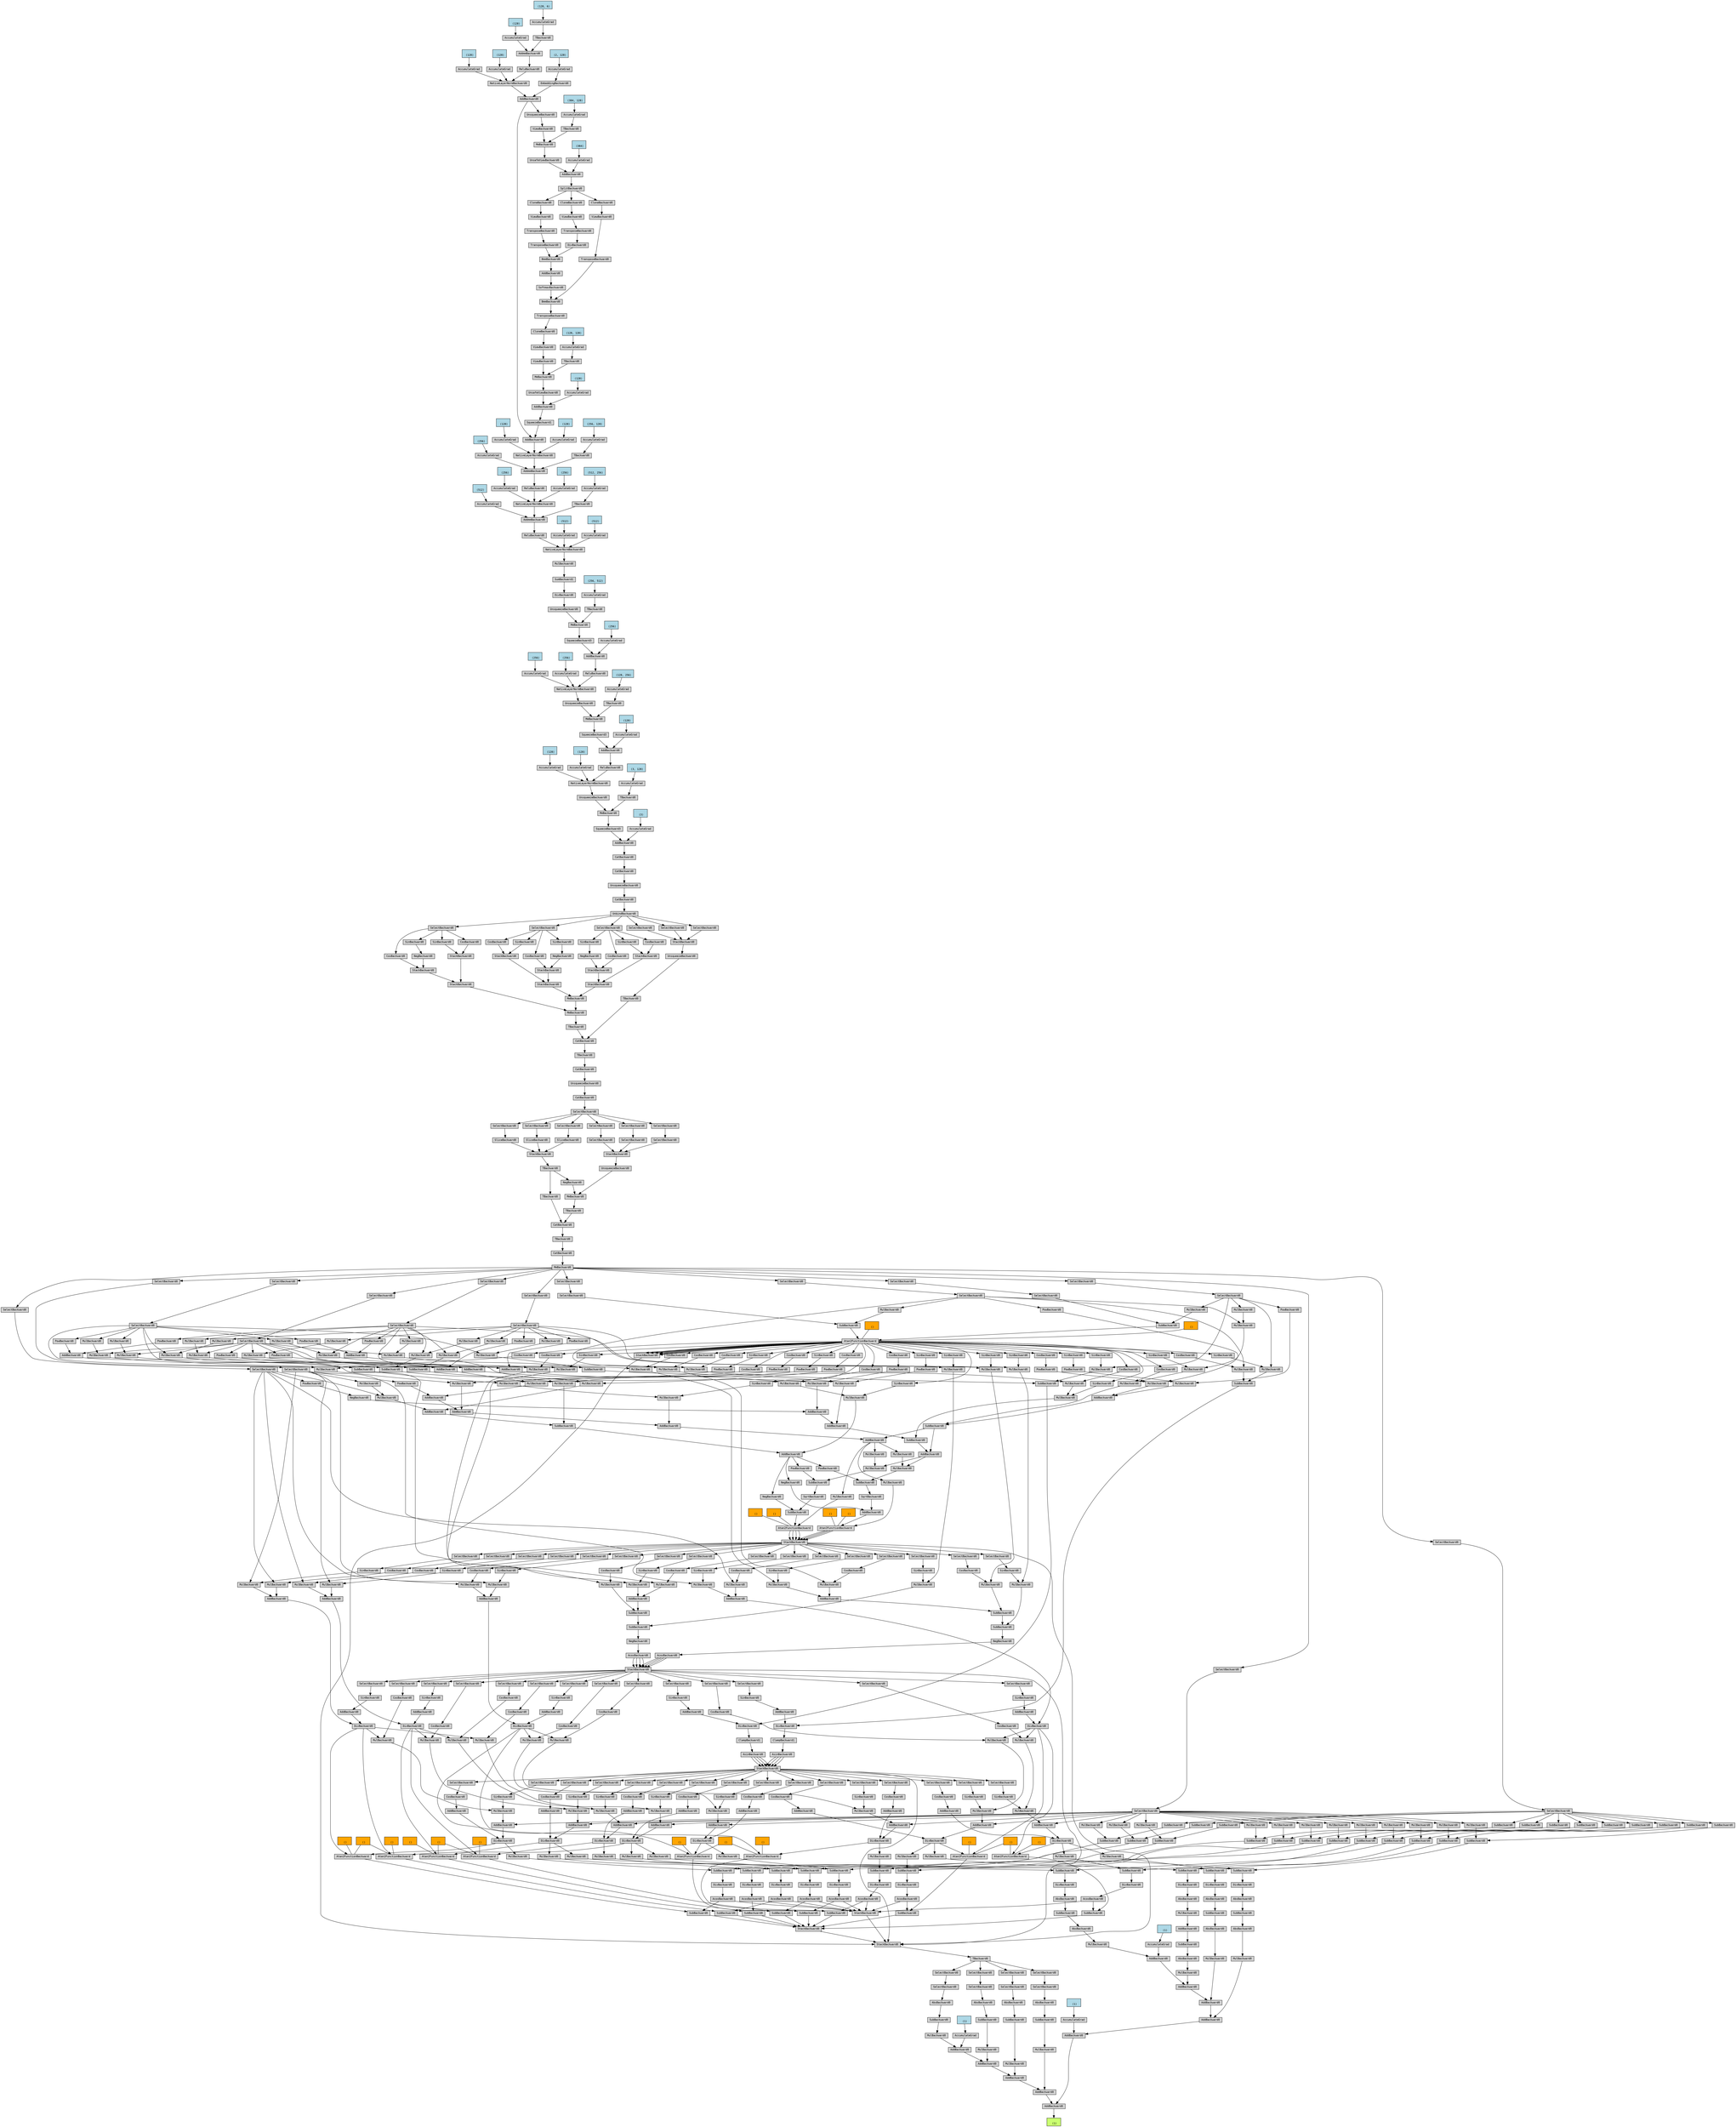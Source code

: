 digraph {
	graph [size="256.95,256.95"]
	node [align=left fontname=monospace fontsize=10 height=0.2 ranksep=0.1 shape=box style=filled]
	139918046494080 [label="
 (1)" fillcolor=darkolivegreen1]
	139918046192944 [label=AddBackward0]
	139918046190352 -> 139918046192944
	139918046190352 [label=AddBackward0]
	139918046192800 -> 139918046190352
	139918046486640 [label="
 (1)" fillcolor=lightblue]
	139918046486640 -> 139918046192800
	139918046192800 [label=AccumulateGrad]
	139918046192752 -> 139918046190352
	139918046192752 [label=AddBackward0]
	139918046192992 -> 139918046192752
	139918046192992 [label=AddBackward0]
	139918046190064 -> 139918046192992
	139918046190064 [label=AddBackward0]
	139918046190016 -> 139918046190064
	139918046190016 [label=AddBackward0]
	139918046189776 -> 139918046190016
	139918046483920 [label="
 (1)" fillcolor=lightblue]
	139918046483920 -> 139918046189776
	139918046189776 [label=AccumulateGrad]
	139918046189920 -> 139918046190016
	139918046189920 [label=MulBackward0]
	139918046189824 -> 139918046189920
	139918046189824 [label=AbsBackward0]
	139918046189632 -> 139918046189824
	139918046189632 [label=SubBackward0]
	139918046189536 -> 139918046189632
	139918046189536 [label=AbsBackward0]
	139918046189440 -> 139918046189536
	139918046189440 [label=DivBackward0]
	139918046190448 -> 139918046189440
	139918046190448 [label=SubBackward0]
	139918046191792 -> 139918046190448
	139918046191792 [label=SubBackward0]
	139918046193280 -> 139918046191792
	139918046193280 [label=SubBackward0]
	139918046194096 -> 139918046193280
	139918046194096 [label=SelectBackward0]
	139918046193808 -> 139918046194096
	139918046193808 [label=SelectBackward0]
	139918046194048 -> 139918046193808
	139918046194048 [label=MmBackward0]
	139918046194192 -> 139918046194048
	139918046194192 [label=CatBackward0]
	139918046194144 -> 139918046194192
	139918046194144 [label=TBackward0]
	139918046194240 -> 139918046194144
	139918046194240 [label=CatBackward0]
	139918046194336 -> 139918046194240
	139918046194336 [label=TBackward0]
	139918046194576 -> 139918046194336
	139918046194576 [label=TBackward0]
	139918046194624 -> 139918046194576
	139918046194624 [label=StackBackward0]
	139918046194768 -> 139918046194624
	139918046194768 [label=SliceBackward0]
	139918046195056 -> 139918046194768
	139918046195056 [label=SelectBackward0]
	139918046195104 -> 139918046195056
	139918046195104 [label=SelectBackward0]
	139918046195248 -> 139918046195104
	139918046195248 [label=CatBackward0]
	139918046195392 -> 139918046195248
	139918046195392 [label=UnsqueezeBackward0]
	139918046189296 -> 139918046195392
	139918046189296 [label=CatBackward0]
	139918046192272 -> 139918046189296
	139918046192272 [label=TBackward0]
	139918046192128 -> 139918046192272
	139918046192128 [label=CatBackward0]
	139918046190688 -> 139918046192128
	139918046190688 [label=TBackward0]
	139918046190880 -> 139918046190688
	139918046190880 [label=MmBackward0]
	139918046191984 -> 139918046190880
	139918046191984 [label=StackBackward0]
	139918046192176 -> 139918046191984
	139918046192176 [label=StackBackward0]
	139918046195488 -> 139918046192176
	139918046195488 [label=CosBackward0]
	139918046195632 -> 139918046195488
	139918046195632 [label=SelectBackward0]
	139918046195680 -> 139918046195632
	139918046195680 [label=UnbindBackward0]
	139918046195824 -> 139918046195680
	139918046195824 [label=CatBackward0]
	139918046195968 -> 139918046195824
	139918046195968 [label=UnsqueezeBackward0]
	139918046196160 -> 139918046195968
	139918046196160 [label=CatBackward0]
	139918046196208 -> 139918046196160
	139918046196208 [label=CatBackward0]
	139918046196400 -> 139918046196208
	139918046196400 [label=AddBackward0]
	139918046196496 -> 139918046196400
	139918046196496 [label=SqueezeBackward3]
	139918046196640 -> 139918046196496
	139918046196640 [label=MmBackward0]
	139918046196688 -> 139918046196640
	139918046196688 [label=UnsqueezeBackward0]
	139918046196928 -> 139918046196688
	139918046196928 [label=NativeLayerNormBackward0]
	139918046196976 -> 139918046196928
	139918046196976 [label=ReluBackward0]
	139918046197264 -> 139918046196976
	139918046197264 [label=AddBackward0]
	139918046197312 -> 139918046197264
	139918046197312 [label=SqueezeBackward3]
	139918046197552 -> 139918046197312
	139918046197552 [label=MmBackward0]
	139918046197600 -> 139918046197552
	139918046197600 [label=UnsqueezeBackward0]
	139918046197840 -> 139918046197600
	139918046197840 [label=NativeLayerNormBackward0]
	139918046197888 -> 139918046197840
	139918046197888 [label=ReluBackward0]
	139918046198176 -> 139918046197888
	139918046198176 [label=AddBackward0]
	139918046198224 -> 139918046198176
	139918046198224 [label=SqueezeBackward3]
	139918046198464 -> 139918046198224
	139918046198464 [label=MmBackward0]
	139918046198512 -> 139918046198464
	139918046198512 [label=UnsqueezeBackward0]
	139918046198752 -> 139918046198512
	139918046198752 [label=DivBackward0]
	139918046198800 -> 139918046198752
	139918046198800 [label=SumBackward1]
	139918046198992 -> 139918046198800
	139918046198992 [label=MulBackward0]
	139918046199040 -> 139918046198992
	139918046199040 [label=NativeLayerNormBackward0]
	139918046199232 -> 139918046199040
	139918046199232 [label=ReluBackward0]
	139918046199424 -> 139918046199232
	139918046199424 [label=AddmmBackward0]
	139918046199472 -> 139918046199424
	139918046291232 [label="
 (512)" fillcolor=lightblue]
	139918046291232 -> 139918046199472
	139918046199472 [label=AccumulateGrad]
	139918046199328 -> 139918046199424
	139918046199328 [label=NativeLayerNormBackward0]
	139918046199664 -> 139918046199328
	139918046199664 [label=ReluBackward0]
	139917943243056 -> 139918046199664
	139917943243056 [label=AddmmBackward0]
	139917943243152 -> 139917943243056
	139918046290912 [label="
 (256)" fillcolor=lightblue]
	139918046290912 -> 139917943243152
	139917943243152 [label=AccumulateGrad]
	139917943243104 -> 139917943243056
	139917943243104 [label=NativeLayerNormBackward0]
	139917943243248 -> 139917943243104
	139917943243248 [label=AddBackward0]
	139917943243584 -> 139917943243248
	139917943243584 [label=AddBackward0]
	139917943243728 -> 139917943243584
	139917943243728 [label=NativeLayerNormBackward0]
	139917943243872 -> 139917943243728
	139917943243872 [label=ReluBackward0]
	139917943244064 -> 139917943243872
	139917943244064 [label=AddmmBackward0]
	139917943244160 -> 139917943244064
	139918046288112 [label="
 (128)" fillcolor=lightblue]
	139918046288112 -> 139917943244160
	139917943244160 [label=AccumulateGrad]
	139917943244112 -> 139917943244064
	139917943244112 [label=TBackward0]
	139917943244208 -> 139917943244112
	139918046287872 [label="
 (128, 6)" fillcolor=lightblue]
	139918046287872 -> 139917943244208
	139917943244208 [label=AccumulateGrad]
	139917943243824 -> 139917943243728
	139918046288752 [label="
 (128)" fillcolor=lightblue]
	139918046288752 -> 139917943243824
	139917943243824 [label=AccumulateGrad]
	139917943243776 -> 139917943243728
	139918046288912 [label="
 (128)" fillcolor=lightblue]
	139918046288912 -> 139917943243776
	139917943243776 [label=AccumulateGrad]
	139917943243680 -> 139917943243584
	139917943243680 [label=EmbeddingBackward0]
	139917943243968 -> 139917943243680
	139918046289392 [label="
 (2, 128)" fillcolor=lightblue]
	139918046289392 -> 139917943243968
	139917943243968 [label=AccumulateGrad]
	139917943243536 -> 139917943243248
	139917943243536 [label=SqueezeBackward1]
	139917943244496 -> 139917943243536
	139917943244496 [label=AddBackward0]
	139917943243920 -> 139917943244496
	139917943243920 [label=UnsafeViewBackward0]
	139917943244544 -> 139917943243920
	139917943244544 [label=MmBackward0]
	139917943244640 -> 139917943244544
	139917943244640 [label=ViewBackward0]
	139917943244784 -> 139917943244640
	139917943244784 [label=ViewBackward0]
	139917943244880 -> 139917943244784
	139917943244880 [label=CloneBackward0]
	139917943244976 -> 139917943244880
	139917943244976 [label=TransposeBackward0]
	139917943245024 -> 139917943244976
	139917943245024 [label=BmmBackward0]
	139917943245168 -> 139917943245024
	139917943245168 [label=SoftmaxBackward0]
	139917943245408 -> 139917943245168
	139917943245408 [label=AddBackward0]
	139917943245456 -> 139917943245408
	139917943245456 [label=BmmBackward0]
	139917943245648 -> 139917943245456
	139917943245648 [label=DivBackward0]
	139917943245792 -> 139917943245648
	139917943245792 [label=TransposeBackward0]
	139917943245888 -> 139917943245792
	139917943245888 [label=ViewBackward0]
	139917943245936 -> 139917943245888
	139917943245936 [label=CloneBackward0]
	139917943246080 -> 139917943245936
	139917943246080 [label=SplitBackward0]
	139917943246224 -> 139917943246080
	139917943246224 [label=AddBackward0]
	139917943246368 -> 139917943246224
	139917943246368 [label=UnsafeViewBackward0]
	139917943246608 -> 139917943246368
	139917943246608 [label=MmBackward0]
	139917943246656 -> 139917943246608
	139917943246656 [label=ViewBackward0]
	139917943246896 -> 139917943246656
	139917943246896 [label=UnsqueezeBackward0]
	139917943243584 -> 139917943246896
	139917943246512 -> 139917943246608
	139917943246512 [label=TBackward0]
	139917943246800 -> 139917943246512
	139918046290432 [label="
 (384, 128)" fillcolor=lightblue]
	139918046290432 -> 139917943246800
	139917943246800 [label=AccumulateGrad]
	139917943246320 -> 139917943246224
	139918046290592 [label="
 (384)" fillcolor=lightblue]
	139918046290592 -> 139917943246320
	139917943246320 [label=AccumulateGrad]
	139917943245600 -> 139917943245456
	139917943245600 [label=TransposeBackward0]
	139917943245696 -> 139917943245600
	139917943245696 [label=TransposeBackward0]
	139917943246176 -> 139917943245696
	139917943246176 [label=ViewBackward0]
	139917943246944 -> 139917943246176
	139917943246944 [label=CloneBackward0]
	139917943246080 -> 139917943246944
	139917943245120 -> 139917943245024
	139917943245120 [label=TransposeBackward0]
	139917943245552 -> 139917943245120
	139917943245552 [label=ViewBackward0]
	139917943246032 -> 139917943245552
	139917943246032 [label=CloneBackward0]
	139917943246080 -> 139917943246032
	139917943244592 -> 139917943244544
	139917943244592 [label=TBackward0]
	139917943244928 -> 139917943244592
	139918047656624 [label="
 (128, 128)" fillcolor=lightblue]
	139918047656624 -> 139917943244928
	139917943244928 [label=AccumulateGrad]
	139917943244304 -> 139917943244496
	139918046290512 [label="
 (128)" fillcolor=lightblue]
	139918046290512 -> 139917943244304
	139917943244304 [label=AccumulateGrad]
	139917943243344 -> 139917943243104
	139918046286752 [label="
 (128)" fillcolor=lightblue]
	139918046286752 -> 139917943243344
	139917943243344 [label=AccumulateGrad]
	139917943243392 -> 139917943243104
	139918046283152 [label="
 (128)" fillcolor=lightblue]
	139918046283152 -> 139917943243392
	139917943243392 [label=AccumulateGrad]
	139917943242960 -> 139917943243056
	139917943242960 [label=TBackward0]
	139917943244016 -> 139917943242960
	139918046290832 [label="
 (256, 128)" fillcolor=lightblue]
	139918046290832 -> 139917943244016
	139917943244016 [label=AccumulateGrad]
	139917943242816 -> 139918046199328
	139918046290992 [label="
 (256)" fillcolor=lightblue]
	139918046290992 -> 139917943242816
	139917943242816 [label=AccumulateGrad]
	139917943242864 -> 139918046199328
	139918046291072 [label="
 (256)" fillcolor=lightblue]
	139918046291072 -> 139917943242864
	139917943242864 [label=AccumulateGrad]
	139918046199568 -> 139918046199424
	139918046199568 [label=TBackward0]
	139917943243200 -> 139918046199568
	139918046291152 [label="
 (512, 256)" fillcolor=lightblue]
	139918046291152 -> 139917943243200
	139917943243200 [label=AccumulateGrad]
	139918046199184 -> 139918046199040
	139918046291312 [label="
 (512)" fillcolor=lightblue]
	139918046291312 -> 139918046199184
	139918046199184 [label=AccumulateGrad]
	139918046199136 -> 139918046199040
	139918046291392 [label="
 (512)" fillcolor=lightblue]
	139918046291392 -> 139918046199136
	139918046199136 [label=AccumulateGrad]
	139918046198368 -> 139918046198464
	139918046198368 [label=TBackward0]
	139918046198944 -> 139918046198368
	139918047033072 [label="
 (256, 512)" fillcolor=lightblue]
	139918047033072 -> 139918046198944
	139918046198944 [label=AccumulateGrad]
	139918046198080 -> 139918046198176
	139918046290752 [label="
 (256)" fillcolor=lightblue]
	139918046290752 -> 139918046198080
	139918046198080 [label=AccumulateGrad]
	139918046197744 -> 139918046197840
	139918046291472 [label="
 (256)" fillcolor=lightblue]
	139918046291472 -> 139918046197744
	139918046197744 [label=AccumulateGrad]
	139918046197984 -> 139918046197840
	139918046291552 [label="
 (256)" fillcolor=lightblue]
	139918046291552 -> 139918046197984
	139918046197984 [label=AccumulateGrad]
	139918046197456 -> 139918046197552
	139918046197456 [label=TBackward0]
	139918046198128 -> 139918046197456
	139918046291632 [label="
 (128, 256)" fillcolor=lightblue]
	139918046291632 -> 139918046198128
	139918046198128 [label=AccumulateGrad]
	139918046197168 -> 139918046197264
	139918046291712 [label="
 (128)" fillcolor=lightblue]
	139918046291712 -> 139918046197168
	139918046197168 [label=AccumulateGrad]
	139918046196832 -> 139918046196928
	139918046291792 [label="
 (128)" fillcolor=lightblue]
	139918046291792 -> 139918046196832
	139918046196832 [label=AccumulateGrad]
	139918046197072 -> 139918046196928
	139918046291872 [label="
 (128)" fillcolor=lightblue]
	139918046291872 -> 139918046197072
	139918046197072 [label=AccumulateGrad]
	139918046196544 -> 139918046196640
	139918046196544 [label=TBackward0]
	139918046197216 -> 139918046196544
	139918046291952 [label="
 (3, 128)" fillcolor=lightblue]
	139918046291952 -> 139918046197216
	139918046197216 [label=AccumulateGrad]
	139918046196448 -> 139918046196400
	139918046292032 [label="
 (3)" fillcolor=lightblue]
	139918046292032 -> 139918046196448
	139918046196448 [label=AccumulateGrad]
	139918046191024 -> 139918046192176
	139918046191024 [label=NegBackward0]
	139918046195776 -> 139918046191024
	139918046195776 [label=SinBackward0]
	139918046195632 -> 139918046195776
	139918046192032 -> 139918046191984
	139918046192032 [label=StackBackward0]
	139918046196112 -> 139918046192032
	139918046196112 [label=SinBackward0]
	139918046195632 -> 139918046196112
	139918046195536 -> 139918046192032
	139918046195536 [label=CosBackward0]
	139918046195632 -> 139918046195536
	139918046190976 -> 139918046190880
	139918046190976 [label=MmBackward0]
	139918046195920 -> 139918046190976
	139918046195920 [label=StackBackward0]
	139918046196352 -> 139918046195920
	139918046196352 [label=StackBackward0]
	139918046196784 -> 139918046196352
	139918046196784 [label=CosBackward0]
	139918046197408 -> 139918046196784
	139918046197408 [label=SelectBackward0]
	139918046195680 -> 139918046197408
	139918046197120 -> 139918046196352
	139918046197120 [label=SinBackward0]
	139918046197408 -> 139918046197120
	139918046196064 -> 139918046195920
	139918046196064 [label=StackBackward0]
	139918046197696 -> 139918046196064
	139918046197696 [label=NegBackward0]
	139918046197504 -> 139918046197696
	139918046197504 [label=SinBackward0]
	139918046197408 -> 139918046197504
	139918046196880 -> 139918046196064
	139918046196880 [label=CosBackward0]
	139918046197408 -> 139918046196880
	139918046192080 -> 139918046190976
	139918046192080 [label=StackBackward0]
	139918046198656 -> 139918046192080
	139918046198656 [label=StackBackward0]
	139918046198032 -> 139918046198656
	139918046198032 [label=CosBackward0]
	139918046198416 -> 139918046198032
	139918046198416 [label=SelectBackward0]
	139918046195680 -> 139918046198416
	139918046196592 -> 139918046198656
	139918046196592 [label=NegBackward0]
	139918046199280 -> 139918046196592
	139918046199280 [label=SinBackward0]
	139918046198416 -> 139918046199280
	139918046196304 -> 139918046192080
	139918046196304 [label=StackBackward0]
	139918046198704 -> 139918046196304
	139918046198704 [label=SinBackward0]
	139918046198416 -> 139918046198704
	139918046198896 -> 139918046196304
	139918046198896 [label=CosBackward0]
	139918046198416 -> 139918046198896
	139918046192224 -> 139918046192128
	139918046192224 [label=TBackward0]
	139918046191840 -> 139918046192224
	139918046191840 [label=UnsqueezeBackward0]
	139918046198320 -> 139918046191840
	139918046198320 [label=StackBackward0]
	139918046198608 -> 139918046198320
	139918046198608 [label=SelectBackward0]
	139918046195680 -> 139918046198608
	139918046197792 -> 139918046198320
	139918046197792 [label=SelectBackward0]
	139918046195680 -> 139918046197792
	139918046190736 -> 139918046198320
	139918046190736 [label=SelectBackward0]
	139918046195680 -> 139918046190736
	139918046194720 -> 139918046194624
	139918046194720 [label=SliceBackward0]
	139918046195200 -> 139918046194720
	139918046195200 [label=SelectBackward0]
	139918046195104 -> 139918046195200
	139918046194864 -> 139918046194624
	139918046194864 [label=SliceBackward0]
	139918046195344 -> 139918046194864
	139918046195344 [label=SelectBackward0]
	139918046195104 -> 139918046195344
	139918046193376 -> 139918046194240
	139918046193376 [label=TBackward0]
	139918046194912 -> 139918046193376
	139918046194912 [label=MmBackward0]
	139918046192416 -> 139918046194912
	139918046192416 [label=NegBackward0]
	139918046194576 -> 139918046192416
	139918046189248 -> 139918046194912
	139918046189248 [label=UnsqueezeBackward0]
	139918046195008 -> 139918046189248
	139918046195008 [label=StackBackward0]
	139918046191888 -> 139918046195008
	139918046191888 [label=SelectBackward0]
	139918046199616 -> 139918046191888
	139918046199616 [label=SelectBackward0]
	139918046195104 -> 139918046199616
	139918046189200 -> 139918046195008
	139918046189200 [label=SelectBackward0]
	139918046199376 -> 139918046189200
	139918046199376 [label=SelectBackward0]
	139918046195104 -> 139918046199376
	139918046190832 -> 139918046195008
	139918046190832 [label=SelectBackward0]
	139917943244832 -> 139918046190832
	139917943244832 [label=SelectBackward0]
	139918046195104 -> 139917943244832
	139918046190640 -> 139918046191792
	139918046190640 [label=MulBackward0]
	139918046193760 -> 139918046190640
	139918046193760 [label=SelectBackward0]
	139918046193952 -> 139918046193760
	139918046193952 [label=SelectBackward0]
	139918046194048 -> 139918046193952
	139918046192320 -> 139918046190448
	139918046192320 [label=MulBackward0]
	139918046194000 -> 139918046192320
	139918046194000 [label=DivBackward0]
	139918046194288 -> 139918046194000
	139918046194288 [label=AddBackward0]
	139918046193760 -> 139918046194288
	139918046194528 -> 139918046194288
	139918046194528 [label=MulBackward0]
	139918046195584 -> 139918046194528
	139918046195584 [label=MulBackward0]
	139917943243488 -> 139918046195584
	139917943243488 [label=DivBackward0]
	139917943244448 -> 139917943243488
	139917943244448 [label=AddBackward0]
	139917943244736 -> 139917943244448
	139917943244736 [label=MulBackward0]
	139917943246560 -> 139917943244736
	139917943246560 [label=SelectBackward0]
	139917943246752 -> 139917943246560
	139917943246752 [label=SelectBackward0]
	139918046194048 -> 139917943246752
	139917943245840 -> 139917943244736
	139917943245840 [label=CosBackward0]
	139917943245744 -> 139917943245840
	139917943245744 [label=SelectBackward0]
	139917943247136 -> 139917943245744
	139917943247136 [label=StackBackward0]
	139918048586832 -> 139917943247136
	139918048586832 [label=Atan2FunctionBackward]
	139917943247280 -> 139918048586832
	139917943247280 [label=AddBackward0]
	139917943247424 -> 139917943247280
	139917943247424 [label=NegBackward0]
	139917943247568 -> 139917943247424
	139917943247568 [label=AddBackward0]
	139917943247664 -> 139917943247568
	139917943247664 [label=SubBackward0]
	139917943247808 -> 139917943247664
	139917943247808 [label=AddBackward0]
	139917943247952 -> 139917943247808
	139917943247952 [label=MulBackward0]
	139917943248096 -> 139917943247952
	139917943248096 [label=MulBackward0]
	139917943248192 -> 139917943248096
	139917943248192 [label=SelectBackward0]
	139917943248288 -> 139917943248192
	139917943248288 [label=SelectBackward0]
	139918046194048 -> 139917943248288
	139917943246560 -> 139917943247952
	139917943247904 -> 139917943247808
	139917943247904 [label=MulBackward0]
	139917943248240 -> 139917943247904
	139917943248240 [label=SubBackward0]
	139917943248000 -> 139917943248240
	139917943248000 [label=MulBackward0]
	139917943248528 -> 139917943248000
	139917943248528 [label=MulBackward0]
	139917943248672 -> 139917943248528
	139917943248672 [label=SelectBackward0]
	139917943248768 -> 139917943248672
	139917943248768 [label=SelectBackward0]
	139918046194048 -> 139917943248768
	139917943248480 -> 139917943248000
	139917943248480 [label=SelectBackward0]
	139917943248864 -> 139917943248480
	139917943248864 [label=SelectBackward0]
	139918046194048 -> 139917943248864
	139917943248336 -> 139917943248240
	139917943248336 [label=MulBackward0]
	139917943248576 -> 139917943248336
	139917943248576 [label=MulBackward0]
	139917943248912 -> 139917943248576
	139917943248912 [label=SelectBackward0]
	139917943249008 -> 139917943248912
	139917943249008 [label=SelectBackward0]
	139918046194048 -> 139917943249008
	139917943248720 -> 139917943248336
	139917943248720 [label=SelectBackward0]
	139917943249104 -> 139917943248720
	139917943249104 [label=SelectBackward0]
	139918046194048 -> 139917943249104
	139917943248144 -> 139917943247904
	139917943248144 [label=PowBackward0]
	139917943248960 -> 139917943248144
	139917943248960 [label=CosBackward0]
	139918048586592 -> 139917943248960
	139918048586592 [label=Atan2FunctionBackward]
	139917943248624 -> 139918048586592
	139917943248624 [label=SubBackward0]
	139917943249248 -> 139917943248624
	139917943249248 [label=SelectBackward0]
	139917943249392 -> 139917943249248
	139917943249392 [label=SelectBackward0]
	139918046194048 -> 139917943249392
	139917943249200 -> 139917943248624
	139917943249200 [label=MulBackward0]
	139917943249440 -> 139917943249200
	139917943249440 [label=SelectBackward0]
	139917943249536 -> 139917943249440
	139917943249536 [label=SelectBackward0]
	139918046194048 -> 139917943249536
	139917943248384 -> 139918048586592
	139917943248384 [label=SubBackward0]
	139917943249296 -> 139917943248384
	139917943249296 [label=SelectBackward0]
	139917943249344 -> 139917943249296
	139917943249344 [label=SelectBackward0]
	139918046194048 -> 139917943249344
	139917943249488 -> 139917943248384
	139917943249488 [label=MulBackward0]
	139917943249680 -> 139917943249488
	139917943249680 [label=SelectBackward0]
	139917943249776 -> 139917943249680
	139917943249776 [label=SelectBackward0]
	139918046194048 -> 139917943249776
	139918046488640 -> 139918048586592 [dir=none]
	139918046488640 [label="
 ()" fillcolor=orange]
	139918046488480 -> 139918048586592 [dir=none]
	139918046488480 [label="
 ()" fillcolor=orange]
	139917943247760 -> 139917943247664
	139917943247760 [label=MulBackward0]
	139917943248432 -> 139917943247760
	139917943248432 [label=SubBackward0]
	139917943249152 -> 139917943248432
	139917943249152 [label=MulBackward0]
	139917943249872 -> 139917943249152
	139917943249872 [label=MulBackward0]
	139917943248672 -> 139917943249872
	139917943248480 -> 139917943249152
	139917943248816 -> 139917943248432
	139917943248816 [label=MulBackward0]
	139917943249824 -> 139917943248816
	139917943249824 [label=MulBackward0]
	139917943248912 -> 139917943249824
	139917943248720 -> 139917943248816
	139917943248048 -> 139917943247760
	139917943248048 [label=PowBackward0]
	139917943249920 -> 139917943248048
	139917943249920 [label=SinBackward0]
	139918048586592 -> 139917943249920
	139917943247616 -> 139917943247568
	139917943247616 [label=MulBackward0]
	139917943249584 -> 139917943247616
	139917943249584 [label=MulBackward0]
	139917943249056 -> 139917943249584
	139917943249056 [label=AddBackward0]
	139917943250064 -> 139917943249056
	139917943250064 [label=MulBackward0]
	139917943250208 -> 139917943250064
	139917943250208 [label=MulBackward0]
	139917943248672 -> 139917943250208
	139917943248720 -> 139917943250064
	139917943250016 -> 139917943249056
	139917943250016 [label=MulBackward0]
	139917943250256 -> 139917943250016
	139917943250256 [label=MulBackward0]
	139917943248912 -> 139917943250256
	139917943248480 -> 139917943250016
	139917943249728 -> 139917943249584
	139917943249728 [label=CosBackward0]
	139918048586592 -> 139917943249728
	139917943247856 -> 139917943247616
	139917943247856 [label=SinBackward0]
	139918048586592 -> 139917943247856
	139917943247376 -> 139917943247280
	139917943247376 [label=SqrtBackward0]
	139917943247712 -> 139917943247376
	139917943247712 [label=SubBackward0]
	139917943250352 -> 139917943247712
	139917943250352 [label=PowBackward0]
	139917943247568 -> 139917943250352
	139917943250304 -> 139917943247712
	139917943250304 [label=MulBackward0]
	139917943249632 -> 139917943250304
	139917943249632 [label=MulBackward0]
	139917943250448 -> 139917943249632
	139917943250448 [label=AddBackward0]
	139917943250544 -> 139917943250448
	139917943250544 [label=AddBackward0]
	139917943250688 -> 139917943250544
	139917943250688 [label=AddBackward0]
	139917943250832 -> 139917943250688
	139917943250832 [label=AddBackward0]
	139917943250976 -> 139917943250832
	139917943250976 [label=PowBackward0]
	139917943248192 -> 139917943250976
	139917943250928 -> 139917943250832
	139917943250928 [label=MulBackward0]
	139917943251024 -> 139917943250928
	139917943251024 [label=AddBackward0]
	139917943251264 -> 139917943251024
	139917943251264 [label=PowBackward0]
	139917943248672 -> 139917943251264
	139917943251216 -> 139917943251024
	139917943251216 [label=PowBackward0]
	139917943248720 -> 139917943251216
	139917943251072 -> 139917943250928
	139917943251072 [label=PowBackward0]
	139917943251360 -> 139917943251072
	139917943251360 [label=CosBackward0]
	139918048586592 -> 139917943251360
	139917943250784 -> 139917943250688
	139917943250784 [label=MulBackward0]
	139917943251312 -> 139917943250784
	139917943251312 [label=AddBackward0]
	139917943251168 -> 139917943251312
	139917943251168 [label=PowBackward0]
	139917943248912 -> 139917943251168
	139917943251408 -> 139917943251312
	139917943251408 [label=PowBackward0]
	139917943248480 -> 139917943251408
	139917943251120 -> 139917943250784
	139917943251120 [label=PowBackward0]
	139917943251552 -> 139917943251120
	139917943251552 [label=SinBackward0]
	139918048586592 -> 139917943251552
	139917943250640 -> 139917943250544
	139917943250640 [label=MulBackward0]
	139917943251504 -> 139917943250640
	139917943251504 [label=MulBackward0]
	139917943251456 -> 139917943251504
	139917943251456 [label=SubBackward0]
	139917943251792 -> 139917943251456
	139917943251792 [label=MulBackward0]
	139917943251936 -> 139917943251792
	139917943251936 [label=MulBackward0]
	139917943248672 -> 139917943251936
	139917943248912 -> 139917943251792
	139917943251744 -> 139917943251456
	139917943251744 [label=MulBackward0]
	139917943251984 -> 139917943251744
	139917943251984 [label=MulBackward0]
	139917943248480 -> 139917943251984
	139917943248720 -> 139917943251744
	139917943251600 -> 139917943251504
	139917943251600 [label=CosBackward0]
	139918048586592 -> 139917943251600
	139917943250880 -> 139917943250640
	139917943250880 [label=SinBackward0]
	139918048586592 -> 139917943250880
	139917943250496 -> 139917943250448
	139917943250496 [label=SubBackward0]
	139917943252032 -> 139917943250496
	139917943252032 [label=AddBackward0]
	139917943251696 -> 139917943252032
	139917943251696 [label=MulBackward0]
	139917943252128 -> 139917943251696
	139917943252128 [label=PowBackward0]
	139917943249440 -> 139917943252128
	139917943251888 -> 139917943251696
	139917943251888 [label=PowBackward0]
	139917943252176 -> 139917943251888
	139917943252176 [label=CosBackward0]
	139918048586592 -> 139917943252176
	139917943251648 -> 139917943252032
	139917943251648 [label=MulBackward0]
	139917943252368 -> 139917943251648
	139917943252368 [label=PowBackward0]
	139917943249680 -> 139917943252368
	139917943252224 -> 139917943251648
	139917943252224 [label=PowBackward0]
	139917943252320 -> 139917943252224
	139917943252320 [label=SinBackward0]
	139918048586592 -> 139917943252320
	139917943250736 -> 139917943250496
	139917943250736 [label=MulBackward0]
	139917943252272 -> 139917943250736
	139917943252272 [label=MulBackward0]
	139917943252416 -> 139917943252272
	139917943252416 [label=MulBackward0]
	139917943252656 -> 139917943252416
	139917943252656 [label=MulBackward0]
	139917943249680 -> 139917943252656
	139917943249440 -> 139917943252416
	139917943252464 -> 139917943252272
	139917943252464 [label=SinBackward0]
	139918048586592 -> 139917943252464
	139917943251840 -> 139917943250736
	139917943251840 [label=CosBackward0]
	139918048586592 -> 139917943251840
	139917943249968 -> 139917943250304
	139917943249968 [label=AddBackward0]
	139917943250592 -> 139917943249968
	139917943250592 [label=SubBackward0]
	139917943252752 -> 139917943250592
	139917943252752 [label=AddBackward0]
	139917943252608 -> 139917943252752
	139917943252608 [label=AddBackward0]
	139917943252848 -> 139917943252608
	139917943252848 [label=NegBackward0]
	139917943252992 -> 139917943252848
	139917943252992 [label=PowBackward0]
	139917943246560 -> 139917943252992
	139917943252800 -> 139917943252608
	139917943252800 [label=MulBackward0]
	139917943253040 -> 139917943252800
	139917943253040 [label=AddBackward0]
	139917943253184 -> 139917943253040
	139917943253184 [label=PowBackward0]
	139917943248912 -> 139917943253184
	139917943253136 -> 139917943253040
	139917943253136 [label=PowBackward0]
	139917943248480 -> 139917943253136
	139917943253088 -> 139917943252800
	139917943253088 [label=PowBackward0]
	139917943253280 -> 139917943253088
	139917943253280 [label=CosBackward0]
	139918048586592 -> 139917943253280
	139917943252512 -> 139917943252752
	139917943252512 [label=MulBackward0]
	139917943253232 -> 139917943252512
	139917943253232 [label=AddBackward0]
	139917943252896 -> 139917943253232
	139917943252896 [label=PowBackward0]
	139917943248672 -> 139917943252896
	139917943253328 -> 139917943253232
	139917943253328 [label=PowBackward0]
	139917943248720 -> 139917943253328
	139917943252944 -> 139917943252512
	139917943252944 [label=PowBackward0]
	139917943253472 -> 139917943252944
	139917943253472 [label=SinBackward0]
	139918048586592 -> 139917943253472
	139917943252080 -> 139917943250592
	139917943252080 [label=MulBackward0]
	139917943253424 -> 139917943252080
	139917943253424 [label=MulBackward0]
	139917943253376 -> 139917943253424
	139917943253376 [label=SubBackward0]
	139917943253712 -> 139917943253376
	139917943253712 [label=MulBackward0]
	139917943253856 -> 139917943253712
	139917943253856 [label=MulBackward0]
	139917943248672 -> 139917943253856
	139917943248912 -> 139917943253712
	139917943253664 -> 139917943253376
	139917943253664 [label=MulBackward0]
	139917943253904 -> 139917943253664
	139917943253904 [label=MulBackward0]
	139917943248480 -> 139917943253904
	139917943248720 -> 139917943253664
	139917943253520 -> 139917943253424
	139917943253520 [label=CosBackward0]
	139918048586592 -> 139917943253520
	139917943252560 -> 139917943252080
	139917943252560 [label=SinBackward0]
	139918048586592 -> 139917943252560
	139917943250496 -> 139917943249968
	139917943245360 -> 139918048586832
	139917943245360 [label=MulBackward0]
	139917943250448 -> 139917943245360
	139918046493520 -> 139918048586832 [dir=none]
	139918046493520 [label="
 ()" fillcolor=orange]
	139918046493840 -> 139918048586832 [dir=none]
	139918046493840 [label="
 ()" fillcolor=orange]
	139918048587072 -> 139917943247136
	139918048587072 [label=Atan2FunctionBackward]
	139917943247472 -> 139918048587072
	139917943247472 [label=SubBackward0]
	139917943250160 -> 139917943247472
	139917943250160 [label=NegBackward0]
	139917943247568 -> 139917943250160
	139917943250112 -> 139917943247472
	139917943250112 [label=SqrtBackward0]
	139917943250400 -> 139917943250112
	139917943250400 [label=SubBackward0]
	139917943253568 -> 139917943250400
	139917943253568 [label=PowBackward0]
	139917943247568 -> 139917943253568
	139917943254000 -> 139917943250400
	139917943254000 [label=MulBackward0]
	139917943253616 -> 139917943254000
	139917943253616 [label=MulBackward0]
	139917943250448 -> 139917943253616
	139917943249968 -> 139917943254000
	139917943247520 -> 139918048587072
	139917943247520 [label=MulBackward0]
	139917943250448 -> 139917943247520
	139918046493920 -> 139918048587072 [dir=none]
	139918046493920 [label="
 ()" fillcolor=orange]
	139918046494240 -> 139918048587072 [dir=none]
	139918046494240 [label="
 ()" fillcolor=orange]
	139918048586832 -> 139917943247136
	139918048587072 -> 139917943247136
	139918048586832 -> 139917943247136
	139918048587072 -> 139917943247136
	139918048586832 -> 139917943247136
	139918048587072 -> 139917943247136
	139917943244688 -> 139917943244448
	139917943244688 [label=MulBackward0]
	139917943248192 -> 139917943244688
	139917943246464 -> 139917943244688
	139917943246464 [label=SinBackward0]
	139917943246848 -> 139917943246464
	139917943246848 [label=SelectBackward0]
	139917943247136 -> 139917943246848
	139917943243440 -> 139917943243488
	139917943243440 [label=AddBackward0]
	139917943247232 -> 139917943243440
	139917943247232 [label=SinBackward0]
	139917943253952 -> 139917943247232
	139917943253952 [label=SelectBackward0]
	139917943247328 -> 139917943253952
	139917943247328 [label=StackBackward0]
	139917943254096 -> 139917943247328
	139917943254096 [label=AcosBackward0]
	139917943254144 -> 139917943254096
	139917943254144 [label=NegBackward0]
	139917943254240 -> 139917943254144
	139917943254240 [label=SubBackward0]
	139917943254336 -> 139917943254240
	139917943254336 [label=SubBackward0]
	139917943254480 -> 139917943254336
	139917943254480 [label=AddBackward0]
	139917943254624 -> 139917943254480
	139917943254624 [label=MulBackward0]
	139917943254768 -> 139917943254624
	139917943254768 [label=MulBackward0]
	139917943248720 -> 139917943254768
	139917943254912 -> 139917943254768
	139917943254912 [label=CosBackward0]
	139918048586592 -> 139917943254912
	139917943254720 -> 139917943254624
	139917943254720 [label=CosBackward0]
	139917943254960 -> 139917943254720
	139917943254960 [label=SelectBackward0]
	139917943247136 -> 139917943254960
	139917943254576 -> 139917943254480
	139917943254576 [label=MulBackward0]
	139917943255056 -> 139917943254576
	139917943255056 [label=MulBackward0]
	139917943248912 -> 139917943255056
	139917943255104 -> 139917943255056
	139917943255104 [label=CosBackward0]
	139918048586592 -> 139917943255104
	139917943255008 -> 139917943254576
	139917943255008 [label=SinBackward0]
	139917943255152 -> 139917943255008
	139917943255152 [label=SelectBackward0]
	139917943247136 -> 139917943255152
	139917943254432 -> 139917943254336
	139917943254432 [label=MulBackward0]
	139917943255200 -> 139917943254432
	139917943255200 [label=MulBackward0]
	139917943248480 -> 139917943255200
	139917943254864 -> 139917943255200
	139917943254864 [label=SinBackward0]
	139918048586592 -> 139917943254864
	139917943254672 -> 139917943254432
	139917943254672 [label=CosBackward0]
	139917943255296 -> 139917943254672
	139917943255296 [label=SelectBackward0]
	139917943247136 -> 139917943255296
	139917943254288 -> 139917943254240
	139917943254288 [label=MulBackward0]
	139917943255344 -> 139917943254288
	139917943255344 [label=MulBackward0]
	139917943248672 -> 139917943255344
	139917943255440 -> 139917943255344
	139917943255440 [label=SinBackward0]
	139918048586592 -> 139917943255440
	139917943254528 -> 139917943254288
	139917943254528 [label=SinBackward0]
	139917943255488 -> 139917943254528
	139917943255488 [label=SelectBackward0]
	139917943247136 -> 139917943255488
	139917943254096 -> 139917943247328
	139917943253760 -> 139917943247328
	139917943253760 [label=AcosBackward0]
	139917943254048 -> 139917943253760
	139917943254048 [label=NegBackward0]
	139917943255536 -> 139917943254048
	139917943255536 [label=SubBackward0]
	139917943255392 -> 139917943255536
	139917943255392 [label=SubBackward0]
	139917943255680 -> 139917943255392
	139917943255680 [label=AddBackward0]
	139917943255824 -> 139917943255680
	139917943255824 [label=MulBackward0]
	139917943255968 -> 139917943255824
	139917943255968 [label=MulBackward0]
	139917943248720 -> 139917943255968
	139917943256112 -> 139917943255968
	139917943256112 [label=CosBackward0]
	139918048586592 -> 139917943256112
	139917943255920 -> 139917943255824
	139917943255920 [label=CosBackward0]
	139917943256160 -> 139917943255920
	139917943256160 [label=SelectBackward0]
	139917943247136 -> 139917943256160
	139917943255776 -> 139917943255680
	139917943255776 [label=MulBackward0]
	139917943256256 -> 139917943255776
	139917943256256 [label=MulBackward0]
	139917943248912 -> 139917943256256
	139917943256304 -> 139917943256256
	139917943256304 [label=CosBackward0]
	139918048586592 -> 139917943256304
	139917943256208 -> 139917943255776
	139917943256208 [label=SinBackward0]
	139917943256352 -> 139917943256208
	139917943256352 [label=SelectBackward0]
	139917943247136 -> 139917943256352
	139917943255632 -> 139917943255392
	139917943255632 [label=MulBackward0]
	139917943256400 -> 139917943255632
	139917943256400 [label=MulBackward0]
	139917943248480 -> 139917943256400
	139917943256064 -> 139917943256400
	139917943256064 [label=SinBackward0]
	139918048586592 -> 139917943256064
	139917943255872 -> 139917943255632
	139917943255872 [label=CosBackward0]
	139917943256496 -> 139917943255872
	139917943256496 [label=SelectBackward0]
	139917943247136 -> 139917943256496
	139917943255584 -> 139917943255536
	139917943255584 [label=MulBackward0]
	139917943256544 -> 139917943255584
	139917943256544 [label=MulBackward0]
	139917943248672 -> 139917943256544
	139917943256016 -> 139917943256544
	139917943256016 [label=SinBackward0]
	139918048586592 -> 139917943256016
	139917943255728 -> 139917943255584
	139917943255728 [label=SinBackward0]
	139917943256640 -> 139917943255728
	139917943256640 [label=SelectBackward0]
	139917943247136 -> 139917943256640
	139917943253760 -> 139917943247328
	139917943254096 -> 139917943247328
	139917943254096 -> 139917943247328
	139917943253760 -> 139917943247328
	139917943253760 -> 139917943247328
	139917943243632 -> 139918046195584
	139917943243632 [label=CosBackward0]
	139917943252704 -> 139917943243632
	139917943252704 [label=SelectBackward0]
	139917943247328 -> 139917943252704
	139918046194960 -> 139918046194528
	139918046194960 [label=SinBackward0]
	139917943245264 -> 139918046194960
	139917943245264 [label=SelectBackward0]
	139917943243008 -> 139917943245264
	139917943243008 [label=StackBackward0]
	139917943254384 -> 139917943243008
	139917943254384 [label=AsinBackward0]
	139917943256688 -> 139917943254384
	139917943256688 [label=ClampBackward1]
	139917943256592 -> 139917943256688
	139917943256592 [label=DivBackward0]
	139917943256784 -> 139917943256592
	139917943256784 [label=SubBackward0]
	139917943256928 -> 139917943256784
	139917943256928 [label=MulBackward0]
	139917943249680 -> 139917943256928
	139917943257072 -> 139917943256928
	139917943257072 [label=SinBackward0]
	139918048586592 -> 139917943257072
	139917943256880 -> 139917943256784
	139917943256880 [label=MulBackward0]
	139917943249440 -> 139917943256880
	139917943257120 -> 139917943256880
	139917943257120 [label=CosBackward0]
	139918048586592 -> 139917943257120
	139917943256448 -> 139917943256592
	139917943256448 [label=AddBackward0]
	139917943257216 -> 139917943256448
	139917943257216 [label=SinBackward0]
	139917943257024 -> 139917943257216
	139917943257024 [label=SelectBackward0]
	139917943247328 -> 139917943257024
	139917943254192 -> 139917943243008
	139917943254192 [label=AsinBackward0]
	139917943253808 -> 139917943254192
	139917943253808 [label=ClampBackward1]
	139917943256976 -> 139917943253808
	139917943256976 [label=DivBackward0]
	139917943257264 -> 139917943256976
	139917943257264 [label=SubBackward0]
	139917943257408 -> 139917943257264
	139917943257408 [label=MulBackward0]
	139917943249680 -> 139917943257408
	139917943257552 -> 139917943257408
	139917943257552 [label=SinBackward0]
	139918048586592 -> 139917943257552
	139917943257360 -> 139917943257264
	139917943257360 [label=MulBackward0]
	139917943249440 -> 139917943257360
	139917943257600 -> 139917943257360
	139917943257600 [label=CosBackward0]
	139918048586592 -> 139917943257600
	139917943257312 -> 139917943256976
	139917943257312 [label=AddBackward0]
	139917943257696 -> 139917943257312
	139917943257696 [label=SinBackward0]
	139917943257504 -> 139917943257696
	139917943257504 [label=SelectBackward0]
	139917943247328 -> 139917943257504
	139917943254384 -> 139917943243008
	139917943254192 -> 139917943243008
	139917943254384 -> 139917943243008
	139917943254192 -> 139917943243008
	139917943254384 -> 139917943243008
	139917943254192 -> 139917943243008
	139918046194432 -> 139918046194000
	139918046194432 [label=AddBackward0]
	139918046193328 -> 139918046194432
	139918046193328 [label=CosBackward0]
	139917943242912 -> 139918046193328
	139917943242912 [label=SelectBackward0]
	139917943243008 -> 139917943242912
	139918046189968 -> 139918046190064
	139918046189968 [label=MulBackward0]
	139918046189584 -> 139918046189968
	139918046189584 [label=AbsBackward0]
	139918046189392 -> 139918046189584
	139918046189392 [label=SubBackward0]
	139918046189728 -> 139918046189392
	139918046189728 [label=AddBackward0]
	139918046192464 -> 139918046189728
	139918046192464 [label=MulBackward0]
	139918046194480 -> 139918046192464
	139918046194480 [label=AbsBackward0]
	139917943256736 -> 139918046194480
	139917943256736 [label=DivBackward0]
	139917943254816 -> 139917943256736
	139917943254816 [label=SubBackward0]
	139917943257456 -> 139917943254816
	139917943257456 [label=SubBackward0]
	139917943256832 -> 139917943257456
	139917943256832 [label=SubBackward0]
	139918046194096 -> 139917943256832
	139917943257744 -> 139917943257456
	139917943257744 [label=MulBackward0]
	139918046193760 -> 139917943257744
	139917943257648 -> 139917943254816
	139917943257648 [label=MulBackward0]
	139917943257888 -> 139917943257648
	139917943257888 [label=DivBackward0]
	139917943257984 -> 139917943257888
	139917943257984 [label=AddBackward0]
	139918046193760 -> 139917943257984
	139917943258128 -> 139917943257984
	139917943258128 [label=MulBackward0]
	139917943258224 -> 139917943258128
	139917943258224 [label=MulBackward0]
	139917943258368 -> 139917943258224
	139917943258368 [label=DivBackward0]
	139917943258512 -> 139917943258368
	139917943258512 [label=AddBackward0]
	139917943258656 -> 139917943258512
	139917943258656 [label=MulBackward0]
	139917943246560 -> 139917943258656
	139917943258800 -> 139917943258656
	139917943258800 [label=CosBackward0]
	139917943258896 -> 139917943258800
	139917943258896 [label=SelectBackward0]
	139917943247136 -> 139917943258896
	139917943258608 -> 139917943258512
	139917943258608 [label=MulBackward0]
	139917943248192 -> 139917943258608
	139917943258992 -> 139917943258608
	139917943258992 [label=SinBackward0]
	139917943258704 -> 139917943258992
	139917943258704 [label=SelectBackward0]
	139917943247136 -> 139917943258704
	139917943258464 -> 139917943258368
	139917943258464 [label=AddBackward0]
	139917943258944 -> 139917943258464
	139917943258944 [label=SinBackward0]
	139917943259040 -> 139917943258944
	139917943259040 [label=SelectBackward0]
	139917943247328 -> 139917943259040
	139917943258320 -> 139917943258224
	139917943258320 [label=CosBackward0]
	139917943259088 -> 139917943258320
	139917943259088 [label=SelectBackward0]
	139917943247328 -> 139917943259088
	139917943258176 -> 139917943258128
	139917943258176 [label=SinBackward0]
	139917943258560 -> 139917943258176
	139917943258560 [label=SelectBackward0]
	139917943243008 -> 139917943258560
	139917943257936 -> 139917943257888
	139917943257936 [label=AddBackward0]
	139917943258848 -> 139917943257936
	139917943258848 [label=CosBackward0]
	139917943258752 -> 139917943258848
	139917943258752 [label=SelectBackward0]
	139917943243008 -> 139917943258752
	139918046190208 -> 139918046192992
	139918046190208 [label=MulBackward0]
	139918046189488 -> 139918046190208
	139918046189488 [label=AbsBackward0]
	139918046193904 -> 139918046189488
	139918046193904 [label=SubBackward0]
	139918046189872 -> 139918046193904
	139918046189872 [label=AbsBackward0]
	139917943245312 -> 139918046189872
	139917943245312 [label=DivBackward0]
	139917943257792 -> 139917943245312
	139917943257792 [label=SubBackward0]
	139917943258416 -> 139917943257792
	139917943258416 [label=SubBackward0]
	139917943258080 -> 139917943258416
	139917943258080 [label=SubBackward0]
	139918046194096 -> 139917943258080
	139917943258272 -> 139917943258416
	139917943258272 [label=MulBackward0]
	139918046193760 -> 139917943258272
	139917943258032 -> 139917943257792
	139917943258032 [label=MulBackward0]
	139917943390368 -> 139917943258032
	139917943390368 [label=DivBackward0]
	139917943390464 -> 139917943390368
	139917943390464 [label=AddBackward0]
	139918046193760 -> 139917943390464
	139917943390608 -> 139917943390464
	139917943390608 [label=MulBackward0]
	139917943390704 -> 139917943390608
	139917943390704 [label=MulBackward0]
	139917943258368 -> 139917943390704
	139917943390848 -> 139917943390704
	139917943390848 [label=CosBackward0]
	139917943390944 -> 139917943390848
	139917943390944 [label=SelectBackward0]
	139917943247328 -> 139917943390944
	139917943390656 -> 139917943390608
	139917943390656 [label=SinBackward0]
	139917943391040 -> 139917943390656
	139917943391040 [label=SelectBackward0]
	139917943243008 -> 139917943391040
	139917943390416 -> 139917943390368
	139917943390416 [label=AddBackward0]
	139917943390896 -> 139917943390416
	139917943390896 [label=CosBackward0]
	139917943390992 -> 139917943390896
	139917943390992 [label=SelectBackward0]
	139917943243008 -> 139917943390992
	139918046190256 -> 139918046192752
	139918046190256 [label=MulBackward0]
	139918046189344 -> 139918046190256
	139918046189344 [label=AbsBackward0]
	139918046190112 -> 139918046189344
	139918046190112 [label=SubBackward0]
	139917943257168 -> 139918046190112
	139917943257168 [label=AbsBackward0]
	139917943247184 -> 139917943257168
	139917943247184 [label=DivBackward0]
	139917943390752 -> 139917943247184
	139917943390752 [label=SubBackward0]
	139917943390800 -> 139917943390752
	139917943390800 [label=SubBackward0]
	139917943391184 -> 139917943390800
	139917943391184 [label=SubBackward0]
	139918046194096 -> 139917943391184
	139917943391136 -> 139917943390800
	139917943391136 [label=MulBackward0]
	139918046193760 -> 139917943391136
	139917943391088 -> 139917943390752
	139917943391088 [label=MulBackward0]
	139917943391280 -> 139917943391088
	139917943391280 [label=DivBackward0]
	139917943391376 -> 139917943391280
	139917943391376 [label=AddBackward0]
	139918046193760 -> 139917943391376
	139917943391520 -> 139917943391376
	139917943391520 [label=MulBackward0]
	139917943391616 -> 139917943391520
	139917943391616 [label=MulBackward0]
	139917943391760 -> 139917943391616
	139917943391760 [label=DivBackward0]
	139917943391904 -> 139917943391760
	139917943391904 [label=AddBackward0]
	139917943392048 -> 139917943391904
	139917943392048 [label=MulBackward0]
	139917943246560 -> 139917943392048
	139917943392192 -> 139917943392048
	139917943392192 [label=CosBackward0]
	139917943392288 -> 139917943392192
	139917943392288 [label=SelectBackward0]
	139917943247136 -> 139917943392288
	139917943392000 -> 139917943391904
	139917943392000 [label=MulBackward0]
	139917943248192 -> 139917943392000
	139917943392384 -> 139917943392000
	139917943392384 [label=SinBackward0]
	139917943392096 -> 139917943392384
	139917943392096 [label=SelectBackward0]
	139917943247136 -> 139917943392096
	139917943391856 -> 139917943391760
	139917943391856 [label=AddBackward0]
	139917943392336 -> 139917943391856
	139917943392336 [label=SinBackward0]
	139917943392432 -> 139917943392336
	139917943392432 [label=SelectBackward0]
	139917943247328 -> 139917943392432
	139917943391712 -> 139917943391616
	139917943391712 [label=CosBackward0]
	139917943392480 -> 139917943391712
	139917943392480 [label=SelectBackward0]
	139917943247328 -> 139917943392480
	139917943391568 -> 139917943391520
	139917943391568 [label=SinBackward0]
	139917943392144 -> 139917943391568
	139917943392144 [label=SelectBackward0]
	139917943243008 -> 139917943392144
	139917943391328 -> 139917943391280
	139917943391328 [label=AddBackward0]
	139917943392240 -> 139917943391328
	139917943392240 [label=CosBackward0]
	139917943392528 -> 139917943392240
	139917943392528 [label=SelectBackward0]
	139917943243008 -> 139917943392528
	139918046192656 -> 139918046192944
	139918046192656 [label=AddBackward0]
	139918046189680 -> 139918046192656
	139918046189680 [label=AddBackward0]
	139917943257840 -> 139918046189680
	139917943257840 [label=AddBackward0]
	139917943391232 -> 139917943257840
	139917943391232 [label=AddBackward0]
	139917943391808 -> 139917943391232
	139918046510544 [label="
 (1)" fillcolor=lightblue]
	139918046510544 -> 139917943391808
	139917943391808 [label=AccumulateGrad]
	139917943391424 -> 139917943391232
	139917943391424 [label=MulBackward0]
	139917943391952 -> 139917943391424
	139917943391952 [label=SubBackward0]
	139917943392624 -> 139917943391952
	139917943392624 [label=AbsBackward0]
	139917943392720 -> 139917943392624
	139917943392720 [label=SelectBackward0]
	139917943392816 -> 139917943392720
	139917943392816 [label=SelectBackward0]
	139917943392912 -> 139917943392816
	139917943392912 [label=TBackward0]
	139917943393008 -> 139917943392912
	139917943393008 [label=StackBackward0]
	139917943393104 -> 139917943393008
	139917943393104 [label=StackBackward0]
	139918048586592 -> 139917943393104
	139918048586592 -> 139917943393104
	139918048586592 -> 139917943393104
	139918048586592 -> 139917943393104
	139918048586592 -> 139917943393104
	139918048586592 -> 139917943393104
	139918048586592 -> 139917943393104
	139918048586592 -> 139917943393104
	139917943393056 -> 139917943393008
	139917943393056 [label=StackBackward0]
	139917943393200 -> 139917943393056
	139917943393200 [label=AcosBackward0]
	139917943393728 -> 139917943393200
	139917943393728 [label=DivBackward0]
	139917943393824 -> 139917943393728
	139917943393824 [label=SubBackward0]
	139917943393920 -> 139917943393824
	139917943393920 [label=SubBackward0]
	139917943394064 -> 139917943393920
	139917943394064 [label=SubBackward0]
	139918046194096 -> 139917943394064
	139917943394016 -> 139917943393920
	139917943394016 [label=MulBackward0]
	139918046193760 -> 139917943394016
	139917943393872 -> 139917943393824
	139917943393872 [label=MulBackward0]
	139917943394160 -> 139917943393872
	139917943394160 [label=DivBackward0]
	139917943394256 -> 139917943394160
	139917943394256 [label=AddBackward0]
	139918046193760 -> 139917943394256
	139917943394400 -> 139917943394256
	139917943394400 [label=MulBackward0]
	139917943394496 -> 139917943394400
	139917943394496 [label=MulBackward0]
	139917943394640 -> 139917943394496
	139917943394640 [label=DivBackward0]
	139917943394784 -> 139917943394640
	139917943394784 [label=AddBackward0]
	139917943394928 -> 139917943394784
	139917943394928 [label=MulBackward0]
	139917943246560 -> 139917943394928
	139917943395072 -> 139917943394928
	139917943395072 [label=CosBackward0]
	139917943395168 -> 139917943395072
	139917943395168 [label=SelectBackward0]
	139917943247136 -> 139917943395168
	139917943394880 -> 139917943394784
	139917943394880 [label=MulBackward0]
	139917943248192 -> 139917943394880
	139917943395264 -> 139917943394880
	139917943395264 [label=SinBackward0]
	139917943394976 -> 139917943395264
	139917943394976 [label=SelectBackward0]
	139917943247136 -> 139917943394976
	139917943394736 -> 139917943394640
	139917943394736 [label=AddBackward0]
	139917943395216 -> 139917943394736
	139917943395216 [label=SinBackward0]
	139917943395312 -> 139917943395216
	139917943395312 [label=SelectBackward0]
	139917943247328 -> 139917943395312
	139917943394592 -> 139917943394496
	139917943394592 [label=CosBackward0]
	139917943395360 -> 139917943394592
	139917943395360 [label=SelectBackward0]
	139917943247328 -> 139917943395360
	139917943394448 -> 139917943394400
	139917943394448 [label=SinBackward0]
	139917943395024 -> 139917943394448
	139917943395024 [label=SelectBackward0]
	139917943243008 -> 139917943395024
	139917943394208 -> 139917943394160
	139917943394208 [label=AddBackward0]
	139917943395120 -> 139917943394208
	139917943395120 [label=CosBackward0]
	139917943395408 -> 139917943395120
	139917943395408 [label=SelectBackward0]
	139917943243008 -> 139917943395408
	139917943393248 -> 139917943393056
	139917943393248 [label=AcosBackward0]
	139917943393632 -> 139917943393248
	139917943393632 [label=DivBackward0]
	139917943393968 -> 139917943393632
	139917943393968 [label=SubBackward0]
	139917943394688 -> 139917943393968
	139917943394688 [label=SubBackward0]
	139917943394352 -> 139917943394688
	139917943394352 [label=SubBackward0]
	139918046194096 -> 139917943394352
	139917943394544 -> 139917943394688
	139917943394544 [label=MulBackward0]
	139918046193760 -> 139917943394544
	139917943394304 -> 139917943393968
	139917943394304 [label=MulBackward0]
	139917943395504 -> 139917943394304
	139917943395504 [label=DivBackward0]
	139917943395600 -> 139917943395504
	139917943395600 [label=AddBackward0]
	139918046193760 -> 139917943395600
	139917943395744 -> 139917943395600
	139917943395744 [label=MulBackward0]
	139917943395840 -> 139917943395744
	139917943395840 [label=MulBackward0]
	139917943394640 -> 139917943395840
	139917943395984 -> 139917943395840
	139917943395984 [label=CosBackward0]
	139917943396080 -> 139917943395984
	139917943396080 [label=SelectBackward0]
	139917943247328 -> 139917943396080
	139917943395792 -> 139917943395744
	139917943395792 [label=SinBackward0]
	139917943396176 -> 139917943395792
	139917943396176 [label=SelectBackward0]
	139917943243008 -> 139917943396176
	139917943395552 -> 139917943395504
	139917943395552 [label=AddBackward0]
	139917943396032 -> 139917943395552
	139917943396032 [label=CosBackward0]
	139917943396128 -> 139917943396032
	139917943396128 [label=SelectBackward0]
	139917943243008 -> 139917943396128
	139917943393296 -> 139917943393056
	139917943393296 [label=AcosBackward0]
	139917943393680 -> 139917943393296
	139917943393680 [label=DivBackward0]
	139917943394832 -> 139917943393680
	139917943394832 [label=SubBackward0]
	139917943395888 -> 139917943394832
	139917943395888 [label=SubBackward0]
	139917943395696 -> 139917943395888
	139917943395696 [label=SubBackward0]
	139918046194096 -> 139917943395696
	139917943395936 -> 139917943395888
	139917943395936 [label=MulBackward0]
	139918046193760 -> 139917943395936
	139917943395648 -> 139917943394832
	139917943395648 [label=MulBackward0]
	139918046194000 -> 139917943395648
	139917943393344 -> 139917943393056
	139917943393344 [label=AcosBackward0]
	139917943393776 -> 139917943393344
	139917943393776 [label=DivBackward0]
	139917943396272 -> 139917943393776
	139917943396272 [label=SubBackward0]
	139917943396368 -> 139917943396272
	139917943396368 [label=SubBackward0]
	139917943396512 -> 139917943396368
	139917943396512 [label=SubBackward0]
	139918046194096 -> 139917943396512
	139917943396464 -> 139917943396368
	139917943396464 [label=MulBackward0]
	139918046193760 -> 139917943396464
	139917943396224 -> 139917943396272
	139917943396224 [label=MulBackward0]
	139917943396608 -> 139917943396224
	139917943396608 [label=DivBackward0]
	139917943396704 -> 139917943396608
	139917943396704 [label=AddBackward0]
	139918046193760 -> 139917943396704
	139917943396848 -> 139917943396704
	139917943396848 [label=MulBackward0]
	139917943396944 -> 139917943396848
	139917943396944 [label=MulBackward0]
	139917943243488 -> 139917943396944
	139917943397088 -> 139917943396944
	139917943397088 [label=CosBackward0]
	139917943397184 -> 139917943397088
	139917943397184 [label=SelectBackward0]
	139917943247328 -> 139917943397184
	139917943396896 -> 139917943396848
	139917943396896 [label=SinBackward0]
	139917943397280 -> 139917943396896
	139917943397280 [label=SelectBackward0]
	139917943243008 -> 139917943397280
	139917943396656 -> 139917943396608
	139917943396656 [label=AddBackward0]
	139917943397136 -> 139917943396656
	139917943397136 [label=CosBackward0]
	139917943397232 -> 139917943397136
	139917943397232 [label=SelectBackward0]
	139917943243008 -> 139917943397232
	139917943393392 -> 139917943393056
	139917943393392 [label=AcosBackward0]
	139917943394112 -> 139917943393392
	139917943394112 [label=DivBackward0]
	139917943396416 -> 139917943394112
	139917943396416 [label=SubBackward0]
	139917943396992 -> 139917943396416
	139917943396992 [label=SubBackward0]
	139917943396800 -> 139917943396992
	139917943396800 [label=SubBackward0]
	139918046194096 -> 139917943396800
	139917943397040 -> 139917943396992
	139917943397040 [label=MulBackward0]
	139918046193760 -> 139917943397040
	139917943396752 -> 139917943396416
	139917943396752 [label=MulBackward0]
	139917943257888 -> 139917943396752
	139917943393440 -> 139917943393056
	139917943393440 [label=AcosBackward0]
	139917943395456 -> 139917943393440
	139917943395456 [label=DivBackward0]
	139917943397376 -> 139917943395456
	139917943397376 [label=SubBackward0]
	139917943397472 -> 139917943397376
	139917943397472 [label=SubBackward0]
	139917943397616 -> 139917943397472
	139917943397616 [label=SubBackward0]
	139918046194096 -> 139917943397616
	139917943397568 -> 139917943397472
	139917943397568 [label=MulBackward0]
	139918046193760 -> 139917943397568
	139917943397328 -> 139917943397376
	139917943397328 [label=MulBackward0]
	139917943390368 -> 139917943397328
	139917943393488 -> 139917943393056
	139917943393488 [label=AcosBackward0]
	139917943396320 -> 139917943393488
	139917943396320 [label=DivBackward0]
	139917943397664 -> 139917943396320
	139917943397664 [label=SubBackward0]
	139917943397760 -> 139917943397664
	139917943397760 [label=SubBackward0]
	139917943397904 -> 139917943397760
	139917943397904 [label=SubBackward0]
	139918046194096 -> 139917943397904
	139917943397856 -> 139917943397760
	139917943397856 [label=MulBackward0]
	139918046193760 -> 139917943397856
	139917943397520 -> 139917943397664
	139917943397520 [label=MulBackward0]
	139917943391280 -> 139917943397520
	139917943393536 -> 139917943393056
	139917943393536 [label=AcosBackward0]
	139917943396560 -> 139917943393536
	139917943396560 [label=DivBackward0]
	139917943397952 -> 139917943396560
	139917943397952 [label=SubBackward0]
	139917943398048 -> 139917943397952
	139917943398048 [label=SubBackward0]
	139917943398192 -> 139917943398048
	139917943398192 [label=SubBackward0]
	139918046194096 -> 139917943398192
	139917943398144 -> 139917943398048
	139917943398144 [label=MulBackward0]
	139918046193760 -> 139917943398144
	139917943397808 -> 139917943397952
	139917943397808 [label=MulBackward0]
	139917943398288 -> 139917943397808
	139917943398288 [label=DivBackward0]
	139917943398384 -> 139917943398288
	139917943398384 [label=AddBackward0]
	139918046193760 -> 139917943398384
	139917943398528 -> 139917943398384
	139917943398528 [label=MulBackward0]
	139917943398624 -> 139917943398528
	139917943398624 [label=MulBackward0]
	139917943391760 -> 139917943398624
	139917943398768 -> 139917943398624
	139917943398768 [label=CosBackward0]
	139917943398864 -> 139917943398768
	139917943398864 [label=SelectBackward0]
	139917943247328 -> 139917943398864
	139917943398576 -> 139917943398528
	139917943398576 [label=SinBackward0]
	139917943398960 -> 139917943398576
	139917943398960 [label=SelectBackward0]
	139917943243008 -> 139917943398960
	139917943398336 -> 139917943398288
	139917943398336 [label=AddBackward0]
	139917943398816 -> 139917943398336
	139917943398816 [label=CosBackward0]
	139917943398912 -> 139917943398816
	139917943398912 [label=SelectBackward0]
	139917943243008 -> 139917943398912
	139917943391472 -> 139917943393008
	139917943391472 [label=StackBackward0]
	139917943398000 -> 139917943391472
	139917943398000 [label=SubBackward0]
	139918048587312 -> 139917943398000
	139918048587312 [label=Atan2FunctionBackward]
	139917943394640 -> 139918048587312
	139917943394160 -> 139918048587312
	139918046501824 -> 139918048587312 [dir=none]
	139918046501824 [label="
 ()" fillcolor=orange]
	139918046498864 -> 139918048587312 [dir=none]
	139918046498864 [label="
 ()" fillcolor=orange]
	139917943393200 -> 139917943398000
	139917943397712 -> 139917943391472
	139917943397712 [label=SubBackward0]
	139918048587552 -> 139917943397712
	139918048587552 [label=Atan2FunctionBackward]
	139917943394640 -> 139918048587552
	139917943395504 -> 139918048587552
	139918046502544 -> 139918048587552 [dir=none]
	139918046502544 [label="
 ()" fillcolor=orange]
	139918046498864 -> 139918048587552 [dir=none]
	139918046498864 [label="
 ()" fillcolor=orange]
	139917943393248 -> 139917943397712
	139917943393584 -> 139917943391472
	139917943393584 [label=SubBackward0]
	139918048587792 -> 139917943393584
	139918048587792 [label=Atan2FunctionBackward]
	139917943243488 -> 139918048587792
	139918046194000 -> 139918048587792
	139918046503264 -> 139918048587792 [dir=none]
	139918046503264 [label="
 ()" fillcolor=orange]
	139918046499504 -> 139918048587792 [dir=none]
	139918046499504 [label="
 ()" fillcolor=orange]
	139917943393296 -> 139917943393584
	139917943397424 -> 139917943391472
	139917943397424 [label=SubBackward0]
	139918048588032 -> 139917943397424
	139918048588032 [label=Atan2FunctionBackward]
	139917943243488 -> 139918048588032
	139917943396608 -> 139918048588032
	139918046503984 -> 139918048588032 [dir=none]
	139918046503984 [label="
 ()" fillcolor=orange]
	139918046499504 -> 139918048588032 [dir=none]
	139918046499504 [label="
 ()" fillcolor=orange]
	139917943393344 -> 139917943397424
	139917943398240 -> 139917943391472
	139917943398240 [label=SubBackward0]
	139918048588272 -> 139917943398240
	139918048588272 [label=Atan2FunctionBackward]
	139917943258368 -> 139918048588272
	139917943257888 -> 139918048588272
	139918046504704 -> 139918048588272 [dir=none]
	139918046504704 [label="
 ()" fillcolor=orange]
	139918046500144 -> 139918048588272 [dir=none]
	139918046500144 [label="
 ()" fillcolor=orange]
	139917943393392 -> 139917943398240
	139917943398096 -> 139917943391472
	139917943398096 [label=SubBackward0]
	139918048588512 -> 139917943398096
	139918048588512 [label=Atan2FunctionBackward]
	139917943258368 -> 139918048588512
	139917943390368 -> 139918048588512
	139918046505424 -> 139918048588512 [dir=none]
	139918046505424 [label="
 ()" fillcolor=orange]
	139918046500144 -> 139918048588512 [dir=none]
	139918046500144 [label="
 ()" fillcolor=orange]
	139917943393440 -> 139917943398096
	139917943398432 -> 139917943391472
	139917943398432 [label=SubBackward0]
	139918048588752 -> 139917943398432
	139918048588752 [label=Atan2FunctionBackward]
	139917943391760 -> 139918048588752
	139917943391280 -> 139918048588752
	139918046506144 -> 139918048588752 [dir=none]
	139918046506144 [label="
 ()" fillcolor=orange]
	139918046500784 -> 139918048588752 [dir=none]
	139918046500784 [label="
 ()" fillcolor=orange]
	139917943393488 -> 139917943398432
	139917943398672 -> 139917943391472
	139917943398672 [label=SubBackward0]
	139918048588992 -> 139917943398672
	139918048588992 [label=Atan2FunctionBackward]
	139917943391760 -> 139918048588992
	139917943398288 -> 139918048588992
	139918046506864 -> 139918048588992 [dir=none]
	139918046506864 [label="
 ()" fillcolor=orange]
	139918046500784 -> 139918048588992 [dir=none]
	139918046500784 [label="
 ()" fillcolor=orange]
	139917943393536 -> 139917943398672
	139917943247328 -> 139917943393008
	139917943243008 -> 139917943393008
	139917943247136 -> 139917943393008
	139917943390320 -> 139917943257840
	139917943390320 [label=MulBackward0]
	139917943392576 -> 139917943390320
	139917943392576 [label=SubBackward0]
	139917943392768 -> 139917943392576
	139917943392768 [label=AbsBackward0]
	139917943392960 -> 139917943392768
	139917943392960 [label=SelectBackward0]
	139917943399008 -> 139917943392960
	139917943399008 [label=SelectBackward0]
	139917943392912 -> 139917943399008
	139918046190160 -> 139918046189680
	139918046190160 [label=MulBackward0]
	139917943392672 -> 139918046190160
	139917943392672 [label=SubBackward0]
	139917943393152 -> 139917943392672
	139917943393152 [label=AbsBackward0]
	139917943398720 -> 139917943393152
	139917943398720 [label=SelectBackward0]
	139917943399056 -> 139917943398720
	139917943399056 [label=SelectBackward0]
	139917943392912 -> 139917943399056
	139918046190304 -> 139918046192656
	139918046190304 [label=MulBackward0]
	139917943392864 -> 139918046190304
	139917943392864 [label=SubBackward0]
	139917943390560 -> 139917943392864
	139917943390560 [label=AbsBackward0]
	139917943399104 -> 139917943390560
	139917943399104 [label=SelectBackward0]
	139917943399200 -> 139917943399104
	139917943399200 [label=SelectBackward0]
	139917943392912 -> 139917943399200
	139918046192944 -> 139918046494080
}

